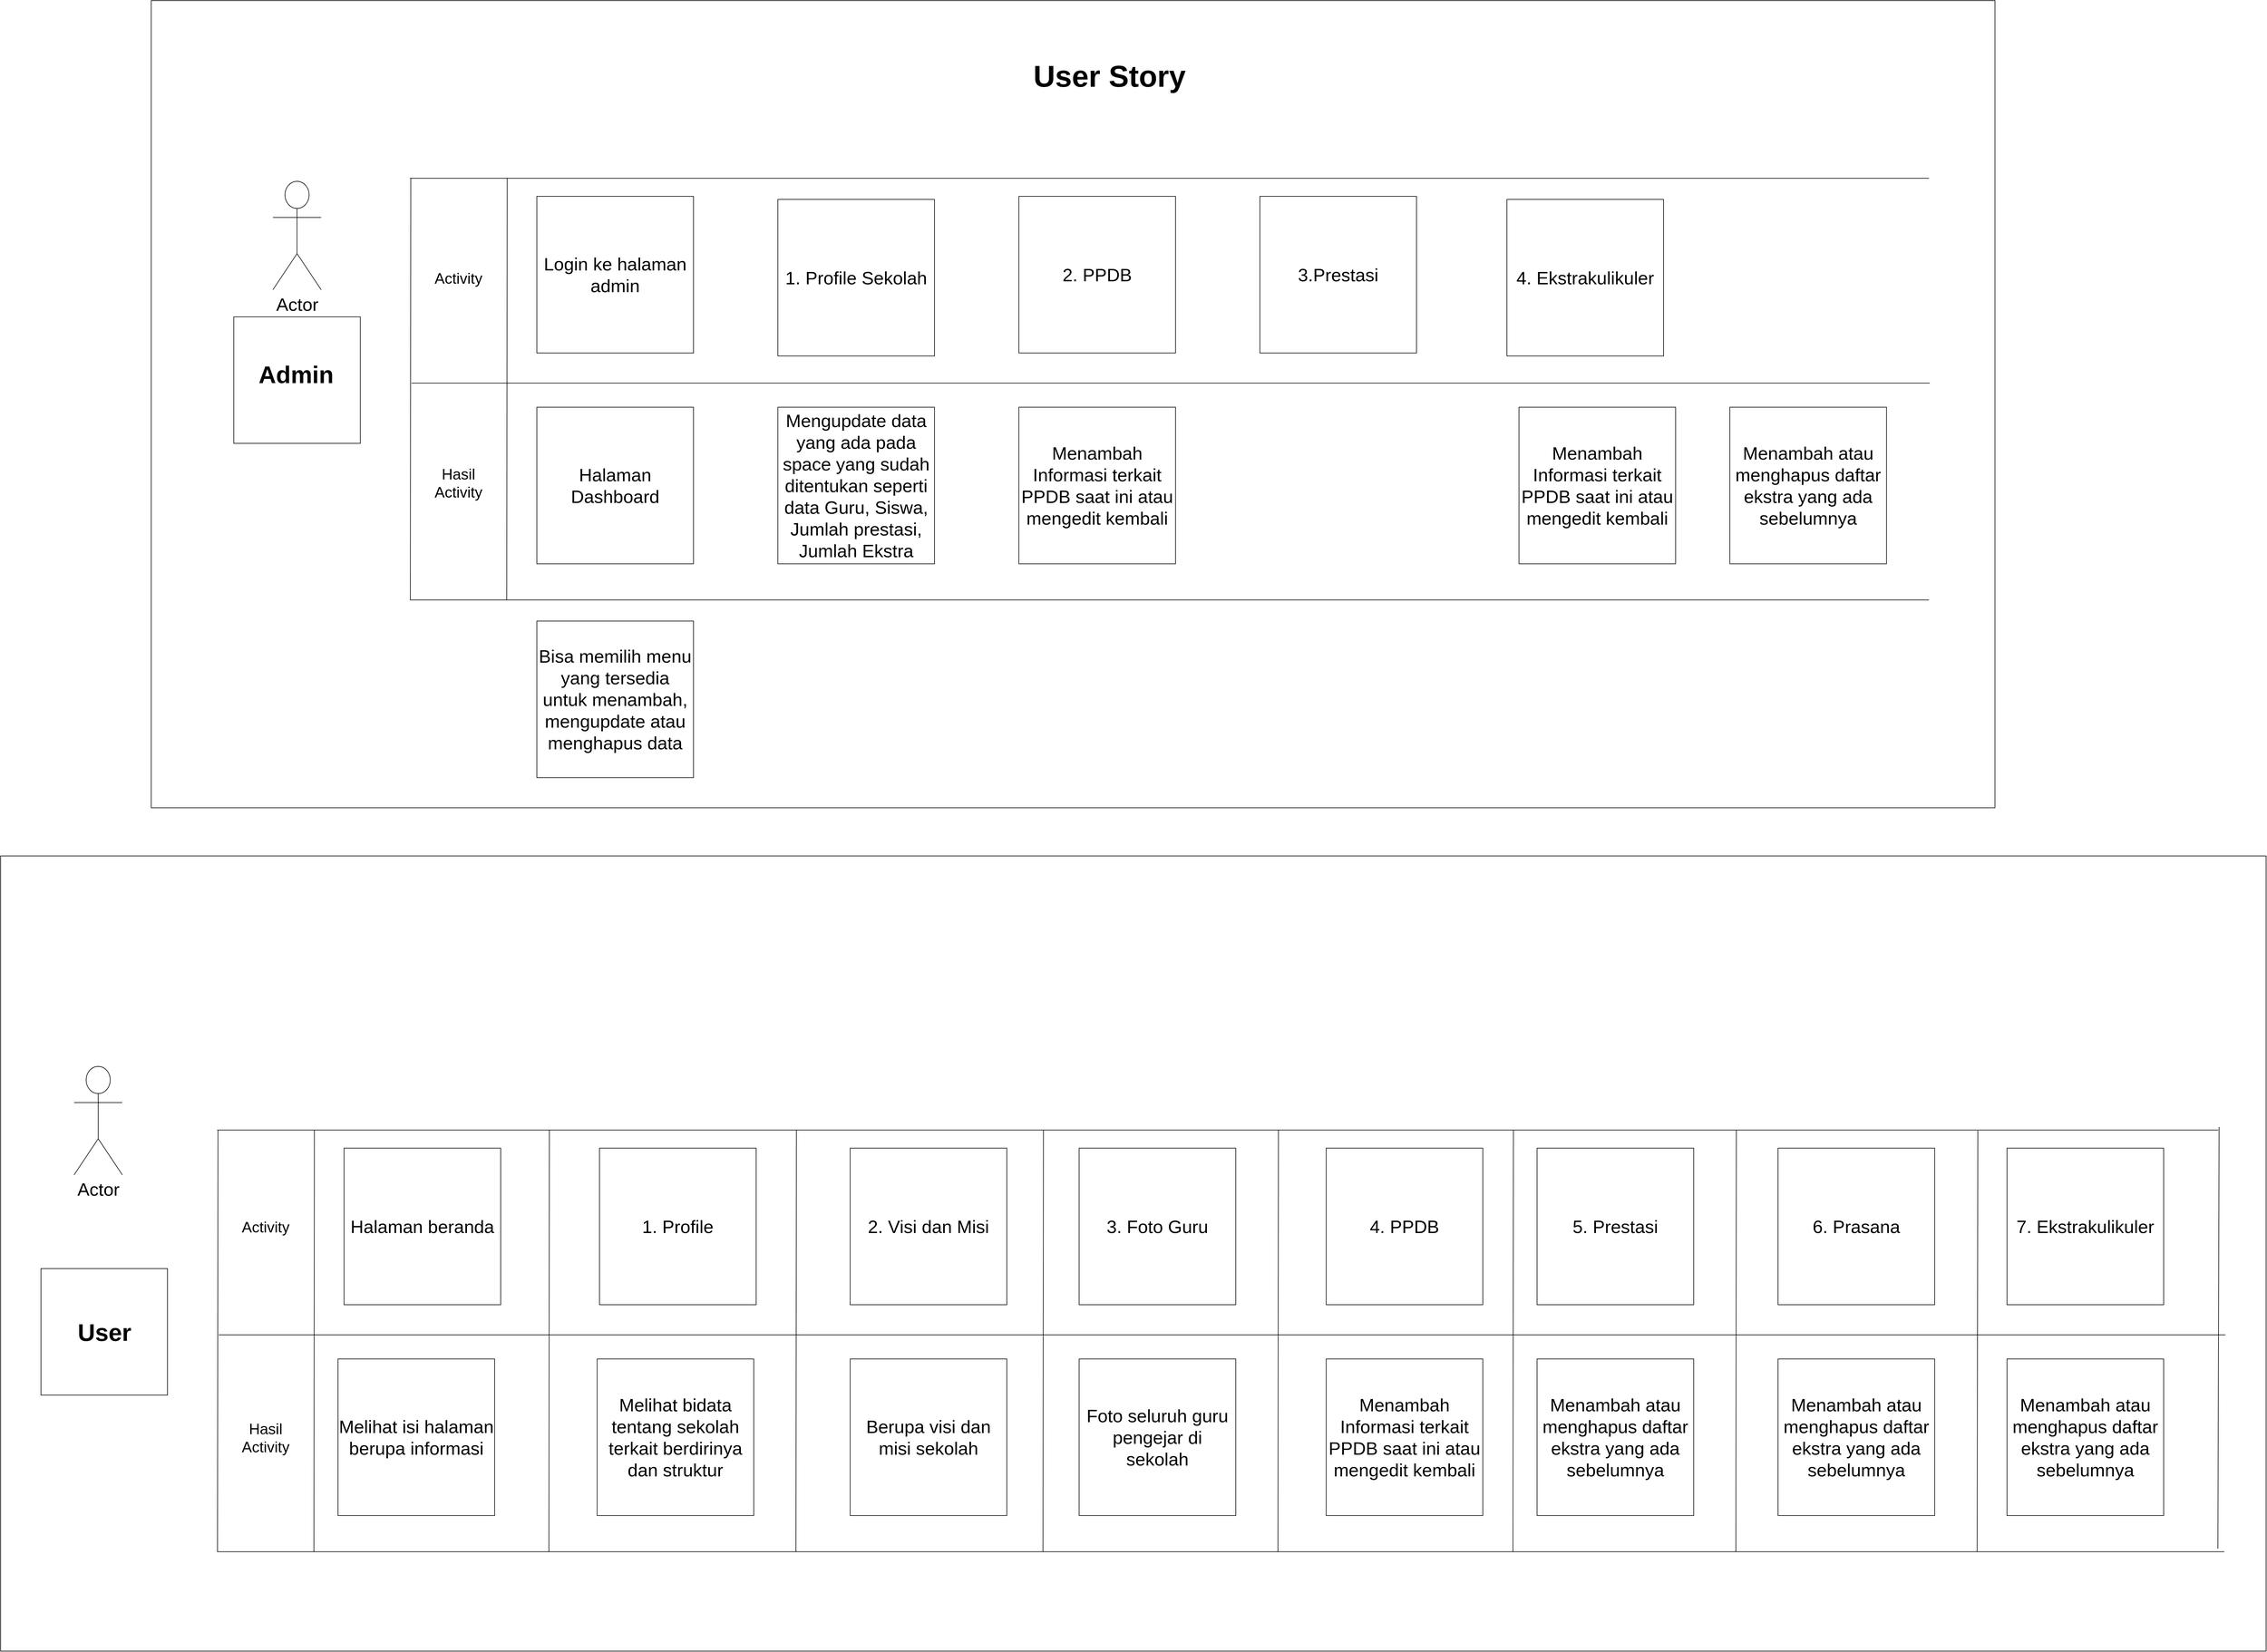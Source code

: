 <mxfile version="26.0.11">
  <diagram name="Halaman-1" id="6O-18y5EeGYBOs01HTLQ">
    <mxGraphModel dx="2933" dy="2736" grid="1" gridSize="10" guides="1" tooltips="1" connect="1" arrows="1" fold="1" page="1" pageScale="1" pageWidth="827" pageHeight="1169" math="0" shadow="0">
      <root>
        <mxCell id="0" />
        <mxCell id="1" parent="0" />
        <mxCell id="48zcx6iP8NL2WuZg9flx-1" value="" style="rounded=0;whiteSpace=wrap;html=1;movable=0;resizable=0;rotatable=0;deletable=0;editable=0;locked=1;connectable=0;" parent="1" vertex="1">
          <mxGeometry x="400" y="-750" width="3060" height="1340" as="geometry" />
        </mxCell>
        <mxCell id="48zcx6iP8NL2WuZg9flx-2" value="" style="whiteSpace=wrap;html=1;aspect=fixed;" parent="1" vertex="1">
          <mxGeometry x="537" y="-225" width="210" height="210" as="geometry" />
        </mxCell>
        <mxCell id="48zcx6iP8NL2WuZg9flx-4" value="" style="shape=partialRectangle;whiteSpace=wrap;html=1;right=0;top=0;bottom=0;fillColor=none;routingCenterX=-0.5;rotation=-90;movable=0;resizable=0;rotatable=0;deletable=0;editable=0;locked=1;connectable=0;" parent="1" vertex="1">
          <mxGeometry x="1965" y="-1840" width="250" height="2520" as="geometry" />
        </mxCell>
        <mxCell id="48zcx6iP8NL2WuZg9flx-5" value="" style="shape=partialRectangle;whiteSpace=wrap;html=1;right=0;top=0;bottom=0;fillColor=none;routingCenterX=-0.5;rotation=-90;movable=0;resizable=0;rotatable=0;deletable=0;editable=0;locked=1;connectable=0;" parent="1" vertex="1">
          <mxGeometry x="1966.88" y="-1499.37" width="250" height="2518.75" as="geometry" />
        </mxCell>
        <mxCell id="48zcx6iP8NL2WuZg9flx-6" value="Activity" style="text;html=1;align=center;verticalAlign=middle;whiteSpace=wrap;rounded=0;fontSize=25;" parent="1" vertex="1">
          <mxGeometry x="880" y="-305" width="60" height="30" as="geometry" />
        </mxCell>
        <mxCell id="48zcx6iP8NL2WuZg9flx-7" value="" style="shape=partialRectangle;whiteSpace=wrap;html=1;right=0;top=0;bottom=0;fillColor=none;routingCenterX=-0.5;rotation=-90;" parent="1" vertex="1">
          <mxGeometry x="1965" y="-1140" width="250" height="2520" as="geometry" />
        </mxCell>
        <mxCell id="48zcx6iP8NL2WuZg9flx-9" value="Hasil Activity" style="text;html=1;align=center;verticalAlign=middle;whiteSpace=wrap;rounded=0;fontSize=25;" parent="1" vertex="1">
          <mxGeometry x="880" y="35" width="60" height="30" as="geometry" />
        </mxCell>
        <mxCell id="48zcx6iP8NL2WuZg9flx-10" value="&lt;font style=&quot;font-size: 30px;&quot;&gt;Login ke halaman admin&lt;/font&gt;" style="whiteSpace=wrap;html=1;aspect=fixed;" parent="1" vertex="1">
          <mxGeometry x="1040" y="-425" width="260" height="260" as="geometry" />
        </mxCell>
        <mxCell id="48zcx6iP8NL2WuZg9flx-11" value="&lt;div&gt;&lt;font style=&quot;font-size: 30px;&quot;&gt;Halaman Dashboard&lt;/font&gt;&lt;/div&gt;" style="whiteSpace=wrap;html=1;aspect=fixed;" parent="1" vertex="1">
          <mxGeometry x="1040" y="-75" width="260" height="260" as="geometry" />
        </mxCell>
        <mxCell id="48zcx6iP8NL2WuZg9flx-12" value="&lt;font style=&quot;font-size: 30px;&quot;&gt;1. Profile Sekolah&lt;/font&gt;" style="whiteSpace=wrap;html=1;aspect=fixed;" parent="1" vertex="1">
          <mxGeometry x="1440" y="-420" width="260" height="260" as="geometry" />
        </mxCell>
        <mxCell id="48zcx6iP8NL2WuZg9flx-13" value="&lt;font style=&quot;font-size: 30px;&quot;&gt;2. PPDB&lt;/font&gt;" style="whiteSpace=wrap;html=1;aspect=fixed;" parent="1" vertex="1">
          <mxGeometry x="1840" y="-425" width="260" height="260" as="geometry" />
        </mxCell>
        <mxCell id="48zcx6iP8NL2WuZg9flx-14" value="&lt;font style=&quot;font-size: 30px;&quot;&gt;3.Prestasi&lt;/font&gt;" style="whiteSpace=wrap;html=1;aspect=fixed;" parent="1" vertex="1">
          <mxGeometry x="2240" y="-425" width="260" height="260" as="geometry" />
        </mxCell>
        <mxCell id="48zcx6iP8NL2WuZg9flx-15" value="&lt;font style=&quot;font-size: 30px;&quot;&gt;4. Ekstrakulikuler&lt;/font&gt;" style="whiteSpace=wrap;html=1;aspect=fixed;" parent="1" vertex="1">
          <mxGeometry x="2650" y="-420" width="260" height="260" as="geometry" />
        </mxCell>
        <mxCell id="48zcx6iP8NL2WuZg9flx-18" value="&lt;font style=&quot;font-size: 30px;&quot;&gt;Bisa memilih menu yang tersedia untuk menambah, mengupdate atau menghapus data&lt;/font&gt;" style="whiteSpace=wrap;html=1;aspect=fixed;" parent="1" vertex="1">
          <mxGeometry x="1040" y="280" width="260" height="260" as="geometry" />
        </mxCell>
        <mxCell id="48zcx6iP8NL2WuZg9flx-19" value="&lt;font style=&quot;font-size: 30px;&quot;&gt;Mengupdate data yang ada pada space yang sudah ditentukan seperti data Guru, Siswa, Jumlah prestasi, Jumlah Ekstra&lt;/font&gt;" style="whiteSpace=wrap;html=1;aspect=fixed;" parent="1" vertex="1">
          <mxGeometry x="1440" y="-75" width="260" height="260" as="geometry" />
        </mxCell>
        <mxCell id="48zcx6iP8NL2WuZg9flx-20" value="&lt;font style=&quot;font-size: 30px;&quot;&gt;Menambah Informasi terkait PPDB saat ini atau mengedit kembali&lt;/font&gt;" style="whiteSpace=wrap;html=1;aspect=fixed;" parent="1" vertex="1">
          <mxGeometry x="1840" y="-75" width="260" height="260" as="geometry" />
        </mxCell>
        <mxCell id="48zcx6iP8NL2WuZg9flx-21" value="&lt;font style=&quot;font-size: 30px;&quot;&gt;Menambah Informasi terkait PPDB saat ini atau mengedit kembali&lt;/font&gt;" style="whiteSpace=wrap;html=1;aspect=fixed;" parent="1" vertex="1">
          <mxGeometry x="2670" y="-75" width="260" height="260" as="geometry" />
        </mxCell>
        <mxCell id="48zcx6iP8NL2WuZg9flx-22" value="Menambah atau menghapus daftar ekstra yang ada sebelumnya" style="whiteSpace=wrap;html=1;aspect=fixed;fontSize=30;" parent="1" vertex="1">
          <mxGeometry x="3020" y="-75" width="260" height="260" as="geometry" />
        </mxCell>
        <mxCell id="48zcx6iP8NL2WuZg9flx-23" value="" style="endArrow=none;html=1;rounded=0;exitX=0;exitY=0;exitDx=0;exitDy=0;" parent="1" source="48zcx6iP8NL2WuZg9flx-7" edge="1">
          <mxGeometry width="50" height="50" relative="1" as="geometry">
            <mxPoint x="830" y="205" as="sourcePoint" />
            <mxPoint x="830.8" y="-455.28" as="targetPoint" />
          </mxGeometry>
        </mxCell>
        <mxCell id="48zcx6iP8NL2WuZg9flx-25" value="" style="endArrow=none;html=1;rounded=0;exitX=0;exitY=0;exitDx=0;exitDy=0;" parent="1" edge="1">
          <mxGeometry width="50" height="50" relative="1" as="geometry">
            <mxPoint x="990" y="245.28" as="sourcePoint" />
            <mxPoint x="990.8" y="-455" as="targetPoint" />
          </mxGeometry>
        </mxCell>
        <mxCell id="48zcx6iP8NL2WuZg9flx-31" value="User Story" style="text;strokeColor=none;fillColor=none;html=1;fontSize=50;fontStyle=1;verticalAlign=middle;align=center;" parent="1" vertex="1">
          <mxGeometry x="1940" y="-645" width="100" height="40" as="geometry" />
        </mxCell>
        <mxCell id="48zcx6iP8NL2WuZg9flx-32" value="" style="rounded=0;whiteSpace=wrap;html=1;" parent="1" vertex="1">
          <mxGeometry x="150" y="670" width="3760" height="1320" as="geometry" />
        </mxCell>
        <mxCell id="48zcx6iP8NL2WuZg9flx-33" value="" style="whiteSpace=wrap;html=1;aspect=fixed;" parent="1" vertex="1">
          <mxGeometry x="217" y="1355" width="210" height="210" as="geometry" />
        </mxCell>
        <mxCell id="48zcx6iP8NL2WuZg9flx-35" value="" style="shape=partialRectangle;whiteSpace=wrap;html=1;right=0;top=0;bottom=0;fillColor=none;routingCenterX=-0.5;rotation=-90;" parent="1" vertex="1">
          <mxGeometry x="2045" y="-660" width="250" height="3320" as="geometry" />
        </mxCell>
        <mxCell id="48zcx6iP8NL2WuZg9flx-36" value="" style="shape=partialRectangle;whiteSpace=wrap;html=1;right=0;top=0;bottom=0;fillColor=none;routingCenterX=-0.5;rotation=-90;" parent="1" vertex="1">
          <mxGeometry x="2052.19" y="-324.68" width="250" height="3329.37" as="geometry" />
        </mxCell>
        <mxCell id="48zcx6iP8NL2WuZg9flx-37" value="Activity" style="text;html=1;align=center;verticalAlign=middle;whiteSpace=wrap;rounded=0;fontSize=25;" parent="1" vertex="1">
          <mxGeometry x="560" y="1270" width="60" height="30" as="geometry" />
        </mxCell>
        <mxCell id="48zcx6iP8NL2WuZg9flx-38" value="" style="shape=partialRectangle;whiteSpace=wrap;html=1;right=0;top=0;bottom=0;fillColor=none;routingCenterX=-0.5;rotation=-90;" parent="1" vertex="1">
          <mxGeometry x="2050" y="35" width="250" height="3330" as="geometry" />
        </mxCell>
        <mxCell id="48zcx6iP8NL2WuZg9flx-39" value="Hasil Activity" style="text;html=1;align=center;verticalAlign=middle;whiteSpace=wrap;rounded=0;fontSize=25;" parent="1" vertex="1">
          <mxGeometry x="560" y="1620" width="60" height="30" as="geometry" />
        </mxCell>
        <mxCell id="48zcx6iP8NL2WuZg9flx-40" value="Halaman beranda" style="whiteSpace=wrap;html=1;aspect=fixed;fontSize=30;" parent="1" vertex="1">
          <mxGeometry x="720" y="1155" width="260" height="260" as="geometry" />
        </mxCell>
        <mxCell id="48zcx6iP8NL2WuZg9flx-41" value="1. Profile" style="whiteSpace=wrap;html=1;aspect=fixed;fontSize=30;" parent="1" vertex="1">
          <mxGeometry x="1144" y="1155" width="260" height="260" as="geometry" />
        </mxCell>
        <mxCell id="48zcx6iP8NL2WuZg9flx-42" value="2. Visi dan Misi" style="whiteSpace=wrap;html=1;aspect=fixed;fontSize=30;" parent="1" vertex="1">
          <mxGeometry x="1560" y="1155" width="260" height="260" as="geometry" />
        </mxCell>
        <mxCell id="48zcx6iP8NL2WuZg9flx-43" value="3. Foto Guru" style="whiteSpace=wrap;html=1;aspect=fixed;fontSize=30;" parent="1" vertex="1">
          <mxGeometry x="1940" y="1155" width="260" height="260" as="geometry" />
        </mxCell>
        <mxCell id="48zcx6iP8NL2WuZg9flx-44" value="4. PPDB" style="whiteSpace=wrap;html=1;aspect=fixed;fontSize=30;" parent="1" vertex="1">
          <mxGeometry x="2350" y="1155" width="260" height="260" as="geometry" />
        </mxCell>
        <mxCell id="48zcx6iP8NL2WuZg9flx-45" value="5. Prestasi" style="whiteSpace=wrap;html=1;aspect=fixed;fontSize=30;" parent="1" vertex="1">
          <mxGeometry x="2700" y="1155" width="260" height="260" as="geometry" />
        </mxCell>
        <mxCell id="48zcx6iP8NL2WuZg9flx-46" value="Melihat isi halaman berupa informasi" style="whiteSpace=wrap;html=1;aspect=fixed;fontSize=30;" parent="1" vertex="1">
          <mxGeometry x="710" y="1505" width="260" height="260" as="geometry" />
        </mxCell>
        <mxCell id="48zcx6iP8NL2WuZg9flx-47" value="&lt;div&gt;Melihat bidata tentang sekolah &lt;br&gt;&lt;/div&gt;&lt;div&gt;terkait berdirinya dan struktur&lt;/div&gt;" style="whiteSpace=wrap;html=1;aspect=fixed;fontSize=30;" parent="1" vertex="1">
          <mxGeometry x="1140" y="1505" width="260" height="260" as="geometry" />
        </mxCell>
        <mxCell id="48zcx6iP8NL2WuZg9flx-48" value="Berupa visi dan misi sekolah" style="whiteSpace=wrap;html=1;aspect=fixed;fontSize=30;" parent="1" vertex="1">
          <mxGeometry x="1560" y="1505" width="260" height="260" as="geometry" />
        </mxCell>
        <mxCell id="48zcx6iP8NL2WuZg9flx-49" value="Foto seluruh guru pengejar di sekolah" style="whiteSpace=wrap;html=1;aspect=fixed;fontSize=30;" parent="1" vertex="1">
          <mxGeometry x="1940" y="1505" width="260" height="260" as="geometry" />
        </mxCell>
        <mxCell id="48zcx6iP8NL2WuZg9flx-50" value="&lt;font style=&quot;font-size: 30px;&quot;&gt;Menambah Informasi terkait PPDB saat ini atau mengedit kembali&lt;/font&gt;" style="whiteSpace=wrap;html=1;aspect=fixed;" parent="1" vertex="1">
          <mxGeometry x="2350" y="1505" width="260" height="260" as="geometry" />
        </mxCell>
        <mxCell id="48zcx6iP8NL2WuZg9flx-51" value="Menambah atau menghapus daftar ekstra yang ada sebelumnya" style="whiteSpace=wrap;html=1;aspect=fixed;fontSize=30;" parent="1" vertex="1">
          <mxGeometry x="2700" y="1505" width="260" height="260" as="geometry" />
        </mxCell>
        <mxCell id="48zcx6iP8NL2WuZg9flx-52" value="" style="endArrow=none;html=1;rounded=0;exitX=0;exitY=0;exitDx=0;exitDy=0;" parent="1" source="48zcx6iP8NL2WuZg9flx-38" edge="1">
          <mxGeometry width="50" height="50" relative="1" as="geometry">
            <mxPoint x="510" y="1785" as="sourcePoint" />
            <mxPoint x="510.8" y="1124.72" as="targetPoint" />
          </mxGeometry>
        </mxCell>
        <mxCell id="48zcx6iP8NL2WuZg9flx-53" value="" style="endArrow=none;html=1;rounded=0;exitX=0;exitY=0;exitDx=0;exitDy=0;" parent="1" edge="1">
          <mxGeometry width="50" height="50" relative="1" as="geometry">
            <mxPoint x="3030" y="1825.28" as="sourcePoint" />
            <mxPoint x="3030.8" y="1125" as="targetPoint" />
          </mxGeometry>
        </mxCell>
        <mxCell id="48zcx6iP8NL2WuZg9flx-54" value="" style="endArrow=none;html=1;rounded=0;exitX=0;exitY=0;exitDx=0;exitDy=0;" parent="1" edge="1">
          <mxGeometry width="50" height="50" relative="1" as="geometry">
            <mxPoint x="670" y="1825.28" as="sourcePoint" />
            <mxPoint x="670.8" y="1125" as="targetPoint" />
          </mxGeometry>
        </mxCell>
        <mxCell id="48zcx6iP8NL2WuZg9flx-55" value="" style="endArrow=none;html=1;rounded=0;exitX=0;exitY=0;exitDx=0;exitDy=0;" parent="1" edge="1">
          <mxGeometry width="50" height="50" relative="1" as="geometry">
            <mxPoint x="1060" y="1825.28" as="sourcePoint" />
            <mxPoint x="1060.8" y="1125" as="targetPoint" />
          </mxGeometry>
        </mxCell>
        <mxCell id="48zcx6iP8NL2WuZg9flx-56" value="" style="endArrow=none;html=1;rounded=0;exitX=0;exitY=0;exitDx=0;exitDy=0;" parent="1" edge="1">
          <mxGeometry width="50" height="50" relative="1" as="geometry">
            <mxPoint x="1470" y="1825.28" as="sourcePoint" />
            <mxPoint x="1470.8" y="1125" as="targetPoint" />
          </mxGeometry>
        </mxCell>
        <mxCell id="48zcx6iP8NL2WuZg9flx-57" value="" style="endArrow=none;html=1;rounded=0;exitX=0;exitY=0;exitDx=0;exitDy=0;" parent="1" edge="1">
          <mxGeometry width="50" height="50" relative="1" as="geometry">
            <mxPoint x="1880" y="1825.28" as="sourcePoint" />
            <mxPoint x="1880.8" y="1125" as="targetPoint" />
          </mxGeometry>
        </mxCell>
        <mxCell id="48zcx6iP8NL2WuZg9flx-58" value="" style="endArrow=none;html=1;rounded=0;exitX=0;exitY=0;exitDx=0;exitDy=0;" parent="1" edge="1">
          <mxGeometry width="50" height="50" relative="1" as="geometry">
            <mxPoint x="2270" y="1825.28" as="sourcePoint" />
            <mxPoint x="2270.8" y="1125" as="targetPoint" />
          </mxGeometry>
        </mxCell>
        <mxCell id="48zcx6iP8NL2WuZg9flx-59" value="" style="endArrow=none;html=1;rounded=0;exitX=0;exitY=0;exitDx=0;exitDy=0;" parent="1" edge="1">
          <mxGeometry width="50" height="50" relative="1" as="geometry">
            <mxPoint x="2660" y="1825.28" as="sourcePoint" />
            <mxPoint x="2660.8" y="1125" as="targetPoint" />
          </mxGeometry>
        </mxCell>
        <mxCell id="48zcx6iP8NL2WuZg9flx-61" value="Admin" style="text;strokeColor=none;fillColor=none;html=1;fontSize=40;fontStyle=1;verticalAlign=middle;align=center;" parent="1" vertex="1">
          <mxGeometry x="590" y="-150" width="100" height="40" as="geometry" />
        </mxCell>
        <mxCell id="48zcx6iP8NL2WuZg9flx-62" value="User" style="text;strokeColor=none;fillColor=none;html=1;fontSize=40;fontStyle=1;verticalAlign=middle;align=center;" parent="1" vertex="1">
          <mxGeometry x="272" y="1440" width="100" height="40" as="geometry" />
        </mxCell>
        <mxCell id="48zcx6iP8NL2WuZg9flx-64" value="6. Prasana" style="whiteSpace=wrap;html=1;aspect=fixed;fontSize=30;" parent="1" vertex="1">
          <mxGeometry x="3100" y="1155" width="260" height="260" as="geometry" />
        </mxCell>
        <mxCell id="48zcx6iP8NL2WuZg9flx-65" value="7. Ekstrakulikuler" style="whiteSpace=wrap;html=1;aspect=fixed;fontSize=30;" parent="1" vertex="1">
          <mxGeometry x="3480" y="1155" width="260" height="260" as="geometry" />
        </mxCell>
        <mxCell id="48zcx6iP8NL2WuZg9flx-66" value="" style="endArrow=none;html=1;rounded=0;exitX=-0.002;exitY=0.877;exitDx=0;exitDy=0;entryX=-0.004;entryY=0.88;entryDx=0;entryDy=0;entryPerimeter=0;exitPerimeter=0;" parent="1" source="48zcx6iP8NL2WuZg9flx-38" target="48zcx6iP8NL2WuZg9flx-35" edge="1">
          <mxGeometry width="50" height="50" relative="1" as="geometry">
            <mxPoint x="3430" y="1820.28" as="sourcePoint" />
            <mxPoint x="3430" y="1130" as="targetPoint" />
          </mxGeometry>
        </mxCell>
        <mxCell id="48zcx6iP8NL2WuZg9flx-67" value="" style="endArrow=none;html=1;rounded=0;exitX=-0.002;exitY=0.877;exitDx=0;exitDy=0;entryX=-0.004;entryY=0.88;entryDx=0;entryDy=0;entryPerimeter=0;exitPerimeter=0;" parent="1" edge="1">
          <mxGeometry width="50" height="50" relative="1" as="geometry">
            <mxPoint x="3830" y="1820" as="sourcePoint" />
            <mxPoint x="3832" y="1120" as="targetPoint" />
          </mxGeometry>
        </mxCell>
        <mxCell id="48zcx6iP8NL2WuZg9flx-68" value="Menambah atau menghapus daftar ekstra yang ada sebelumnya" style="whiteSpace=wrap;html=1;aspect=fixed;fontSize=30;" parent="1" vertex="1">
          <mxGeometry x="3100" y="1505" width="260" height="260" as="geometry" />
        </mxCell>
        <mxCell id="48zcx6iP8NL2WuZg9flx-69" value="Menambah atau menghapus daftar ekstra yang ada sebelumnya" style="whiteSpace=wrap;html=1;aspect=fixed;fontSize=30;" parent="1" vertex="1">
          <mxGeometry x="3480" y="1505" width="260" height="260" as="geometry" />
        </mxCell>
        <mxCell id="s1Bj906EFR1DaGgo0Qu--2" value="&lt;font style=&quot;font-size: 30px;&quot;&gt;Actor&lt;/font&gt;" style="shape=umlActor;verticalLabelPosition=bottom;verticalAlign=top;html=1;outlineConnect=0;" vertex="1" parent="1">
          <mxGeometry x="272" y="1019.38" width="80" height="180" as="geometry" />
        </mxCell>
        <mxCell id="s1Bj906EFR1DaGgo0Qu--3" value="&lt;font style=&quot;font-size: 30px;&quot;&gt;Actor&lt;/font&gt;" style="shape=umlActor;verticalLabelPosition=bottom;verticalAlign=top;html=1;outlineConnect=0;" vertex="1" parent="1">
          <mxGeometry x="602" y="-450" width="80" height="180" as="geometry" />
        </mxCell>
      </root>
    </mxGraphModel>
  </diagram>
</mxfile>
